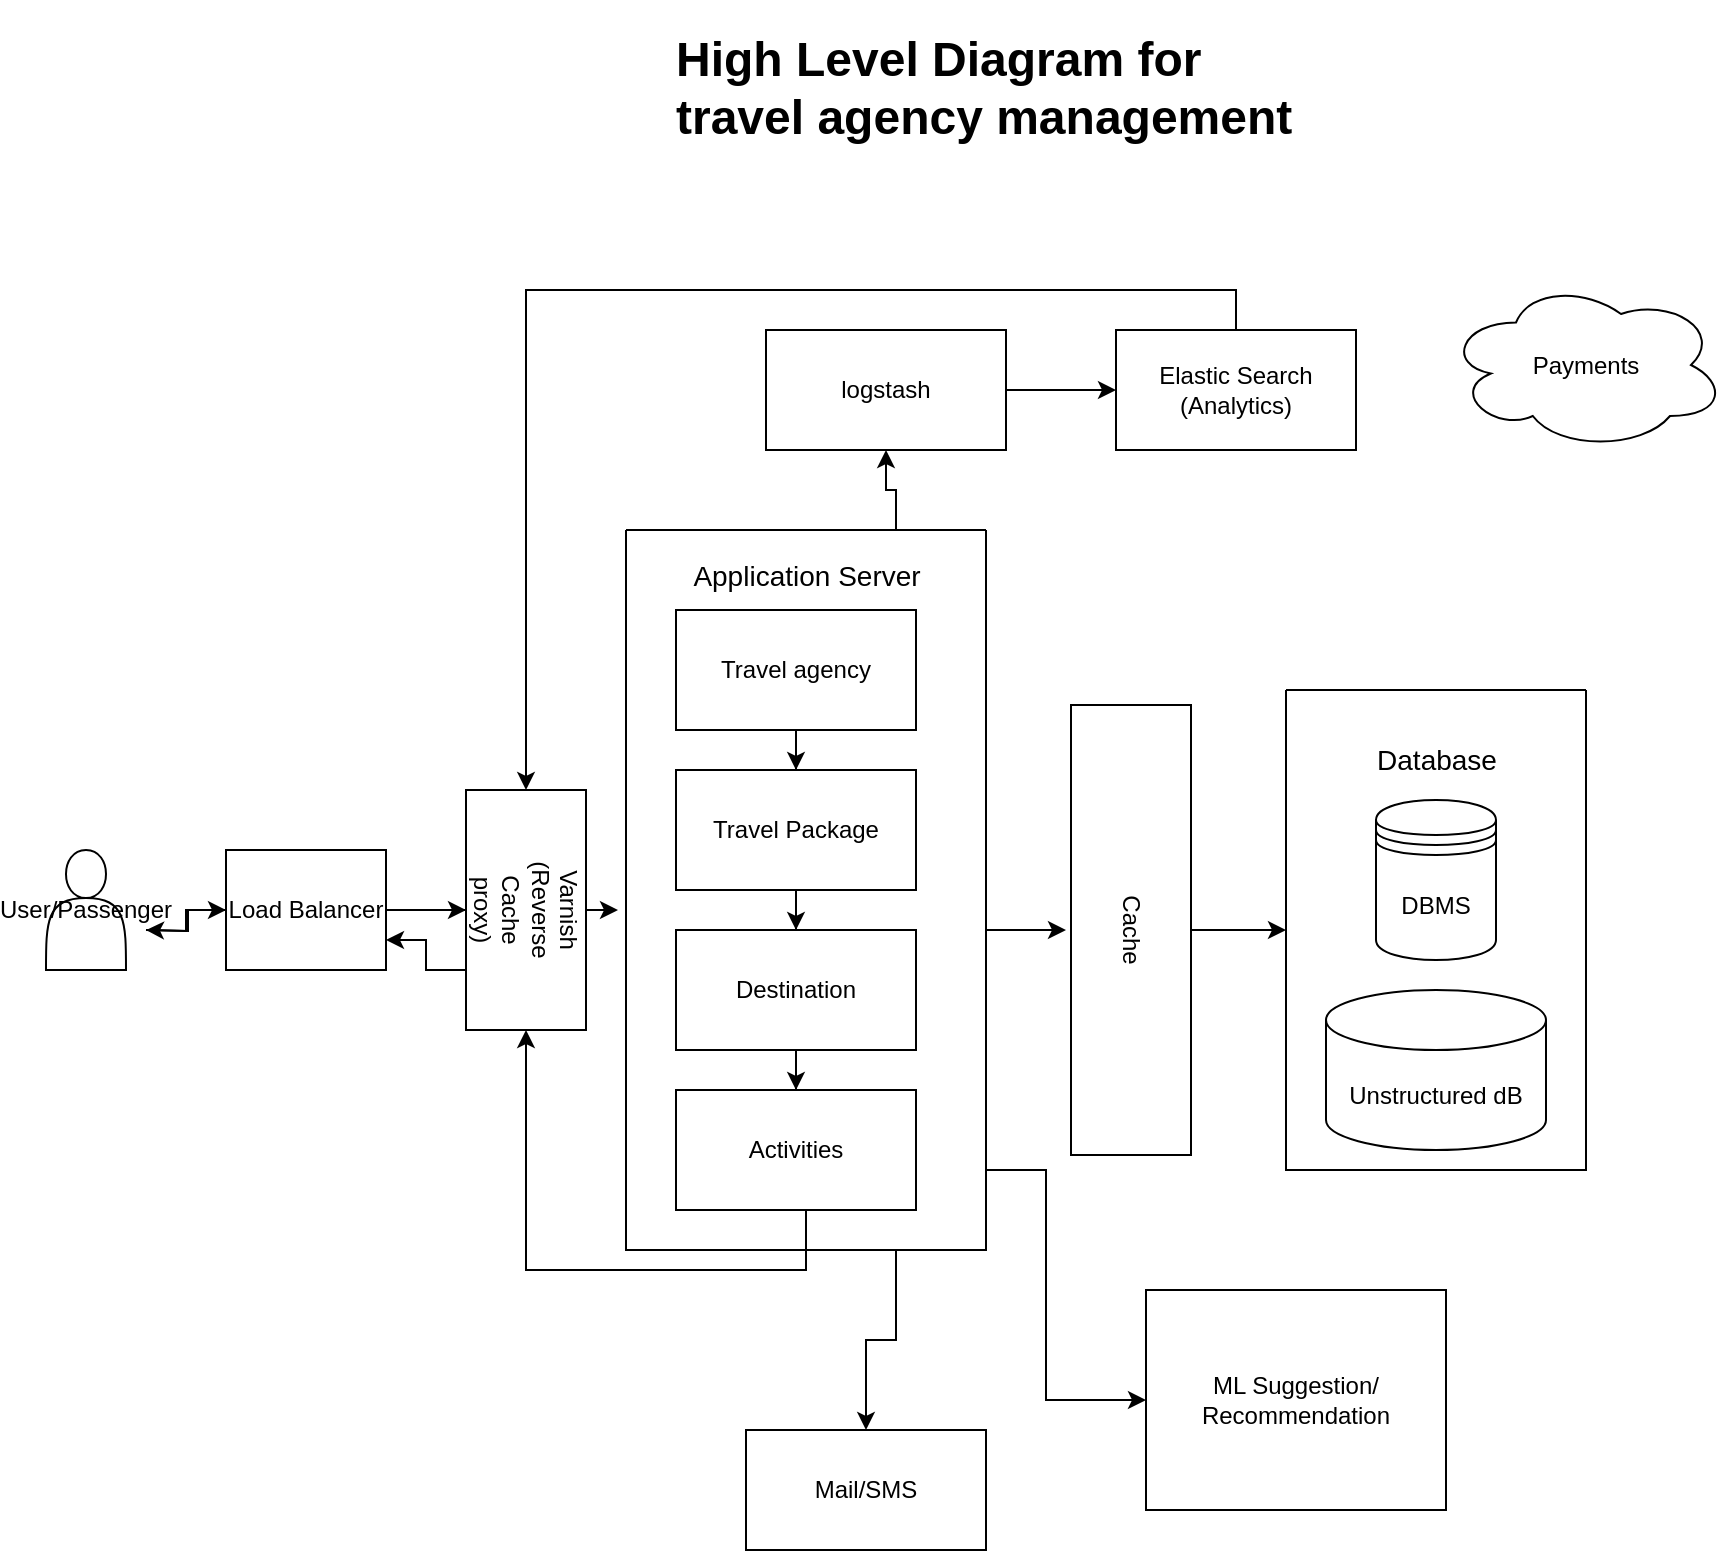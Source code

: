 <mxfile version="21.7.5" type="device">
  <diagram name="Page-1" id="5OJK_XPvDOAbDXRNUU47">
    <mxGraphModel dx="2140" dy="558" grid="1" gridSize="10" guides="1" tooltips="1" connect="1" arrows="1" fold="1" page="1" pageScale="1" pageWidth="850" pageHeight="1100" math="0" shadow="0">
      <root>
        <mxCell id="0" />
        <mxCell id="1" parent="0" />
        <mxCell id="xVHBVLIF-bn0H8TLXXED-4" value="" style="edgeStyle=orthogonalEdgeStyle;rounded=0;orthogonalLoop=1;jettySize=auto;html=1;" edge="1" parent="1" target="xVHBVLIF-bn0H8TLXXED-2">
          <mxGeometry relative="1" as="geometry">
            <mxPoint x="-540" y="555" as="sourcePoint" />
          </mxGeometry>
        </mxCell>
        <mxCell id="xVHBVLIF-bn0H8TLXXED-28" value="" style="edgeStyle=orthogonalEdgeStyle;rounded=0;orthogonalLoop=1;jettySize=auto;html=1;" edge="1" parent="1" source="xVHBVLIF-bn0H8TLXXED-2">
          <mxGeometry relative="1" as="geometry">
            <mxPoint x="-540" y="555" as="targetPoint" />
          </mxGeometry>
        </mxCell>
        <mxCell id="xVHBVLIF-bn0H8TLXXED-60" value="" style="edgeStyle=orthogonalEdgeStyle;rounded=0;orthogonalLoop=1;jettySize=auto;html=1;" edge="1" parent="1" source="xVHBVLIF-bn0H8TLXXED-2" target="xVHBVLIF-bn0H8TLXXED-59">
          <mxGeometry relative="1" as="geometry" />
        </mxCell>
        <mxCell id="xVHBVLIF-bn0H8TLXXED-2" value="Load Balancer" style="rounded=0;whiteSpace=wrap;html=1;" vertex="1" parent="1">
          <mxGeometry x="-500" y="515" width="80" height="60" as="geometry" />
        </mxCell>
        <mxCell id="xVHBVLIF-bn0H8TLXXED-20" value="" style="edgeStyle=orthogonalEdgeStyle;rounded=0;orthogonalLoop=1;jettySize=auto;html=1;" edge="1" parent="1" source="xVHBVLIF-bn0H8TLXXED-5" target="xVHBVLIF-bn0H8TLXXED-6">
          <mxGeometry relative="1" as="geometry" />
        </mxCell>
        <mxCell id="xVHBVLIF-bn0H8TLXXED-5" value="Travel agency" style="rounded=0;whiteSpace=wrap;html=1;" vertex="1" parent="1">
          <mxGeometry x="-275" y="395" width="120" height="60" as="geometry" />
        </mxCell>
        <mxCell id="xVHBVLIF-bn0H8TLXXED-22" value="" style="edgeStyle=orthogonalEdgeStyle;rounded=0;orthogonalLoop=1;jettySize=auto;html=1;" edge="1" parent="1" source="xVHBVLIF-bn0H8TLXXED-6" target="xVHBVLIF-bn0H8TLXXED-7">
          <mxGeometry relative="1" as="geometry" />
        </mxCell>
        <mxCell id="xVHBVLIF-bn0H8TLXXED-6" value="Travel Package" style="rounded=0;whiteSpace=wrap;html=1;" vertex="1" parent="1">
          <mxGeometry x="-275" y="475" width="120" height="60" as="geometry" />
        </mxCell>
        <mxCell id="xVHBVLIF-bn0H8TLXXED-12" value="" style="edgeStyle=orthogonalEdgeStyle;rounded=0;orthogonalLoop=1;jettySize=auto;html=1;" edge="1" parent="1" source="xVHBVLIF-bn0H8TLXXED-7" target="xVHBVLIF-bn0H8TLXXED-8">
          <mxGeometry relative="1" as="geometry" />
        </mxCell>
        <mxCell id="xVHBVLIF-bn0H8TLXXED-7" value="Destination" style="rounded=0;whiteSpace=wrap;html=1;" vertex="1" parent="1">
          <mxGeometry x="-275" y="555" width="120" height="60" as="geometry" />
        </mxCell>
        <mxCell id="xVHBVLIF-bn0H8TLXXED-26" value="" style="edgeStyle=orthogonalEdgeStyle;rounded=0;orthogonalLoop=1;jettySize=auto;html=1;entryX=1;entryY=0.5;entryDx=0;entryDy=0;exitX=0.5;exitY=1;exitDx=0;exitDy=0;" edge="1" parent="1" source="xVHBVLIF-bn0H8TLXXED-43" target="xVHBVLIF-bn0H8TLXXED-59">
          <mxGeometry relative="1" as="geometry">
            <mxPoint x="-275" y="705" as="sourcePoint" />
            <mxPoint x="-360" y="545" as="targetPoint" />
            <Array as="points">
              <mxPoint x="-210" y="725" />
              <mxPoint x="-350" y="725" />
            </Array>
          </mxGeometry>
        </mxCell>
        <mxCell id="xVHBVLIF-bn0H8TLXXED-8" value="Activities" style="rounded=0;whiteSpace=wrap;html=1;" vertex="1" parent="1">
          <mxGeometry x="-275" y="635" width="120" height="60" as="geometry" />
        </mxCell>
        <mxCell id="xVHBVLIF-bn0H8TLXXED-35" value="&lt;font style=&quot;font-size: 14px;&quot;&gt;Application Server&lt;br&gt;&lt;/font&gt;" style="text;html=1;align=center;verticalAlign=middle;resizable=0;points=[];autosize=1;strokeColor=none;fillColor=none;" vertex="1" parent="1">
          <mxGeometry x="-280" y="363" width="140" height="30" as="geometry" />
        </mxCell>
        <mxCell id="xVHBVLIF-bn0H8TLXXED-37" value="" style="endArrow=classic;html=1;rounded=0;exitX=1;exitY=0.5;exitDx=0;exitDy=0;" edge="1" parent="1" source="xVHBVLIF-bn0H8TLXXED-2">
          <mxGeometry width="50" height="50" relative="1" as="geometry">
            <mxPoint x="-190" y="535" as="sourcePoint" />
            <mxPoint x="-360" y="545" as="targetPoint" />
          </mxGeometry>
        </mxCell>
        <mxCell id="xVHBVLIF-bn0H8TLXXED-54" style="edgeStyle=orthogonalEdgeStyle;rounded=0;orthogonalLoop=1;jettySize=auto;html=1;exitX=0.5;exitY=0;exitDx=0;exitDy=0;entryX=0;entryY=0.5;entryDx=0;entryDy=0;" edge="1" parent="1" source="xVHBVLIF-bn0H8TLXXED-40" target="xVHBVLIF-bn0H8TLXXED-47">
          <mxGeometry relative="1" as="geometry" />
        </mxCell>
        <mxCell id="xVHBVLIF-bn0H8TLXXED-40" value="Cache" style="rounded=0;whiteSpace=wrap;html=1;rotation=90;" vertex="1" parent="1">
          <mxGeometry x="-160" y="525" width="225" height="60" as="geometry" />
        </mxCell>
        <mxCell id="xVHBVLIF-bn0H8TLXXED-41" value="" style="endArrow=classic;html=1;rounded=0;" edge="1" parent="1">
          <mxGeometry width="50" height="50" relative="1" as="geometry">
            <mxPoint x="-120" y="555" as="sourcePoint" />
            <mxPoint x="-80" y="555" as="targetPoint" />
          </mxGeometry>
        </mxCell>
        <mxCell id="xVHBVLIF-bn0H8TLXXED-42" value="Payments " style="rounded=0;whiteSpace=wrap;html=1;shape=cloud;perimeter=ellipsePerimeter;" vertex="1" parent="1">
          <mxGeometry x="110" y="230" width="140" height="85" as="geometry" />
        </mxCell>
        <mxCell id="xVHBVLIF-bn0H8TLXXED-58" style="edgeStyle=orthogonalEdgeStyle;rounded=0;orthogonalLoop=1;jettySize=auto;html=1;exitX=0.75;exitY=0;exitDx=0;exitDy=0;entryX=0.5;entryY=1;entryDx=0;entryDy=0;" edge="1" parent="1" source="xVHBVLIF-bn0H8TLXXED-43" target="xVHBVLIF-bn0H8TLXXED-55">
          <mxGeometry relative="1" as="geometry" />
        </mxCell>
        <mxCell id="xVHBVLIF-bn0H8TLXXED-67" style="edgeStyle=orthogonalEdgeStyle;rounded=0;orthogonalLoop=1;jettySize=auto;html=1;exitX=0.75;exitY=1;exitDx=0;exitDy=0;entryX=0.5;entryY=0;entryDx=0;entryDy=0;" edge="1" parent="1" source="xVHBVLIF-bn0H8TLXXED-43" target="xVHBVLIF-bn0H8TLXXED-66">
          <mxGeometry relative="1" as="geometry" />
        </mxCell>
        <mxCell id="xVHBVLIF-bn0H8TLXXED-73" style="edgeStyle=orthogonalEdgeStyle;rounded=0;orthogonalLoop=1;jettySize=auto;html=1;exitX=1;exitY=1;exitDx=0;exitDy=0;entryX=0;entryY=0.5;entryDx=0;entryDy=0;" edge="1" parent="1" source="xVHBVLIF-bn0H8TLXXED-43" target="xVHBVLIF-bn0H8TLXXED-72">
          <mxGeometry relative="1" as="geometry">
            <Array as="points">
              <mxPoint x="-120" y="675" />
              <mxPoint x="-90" y="675" />
              <mxPoint x="-90" y="790" />
            </Array>
          </mxGeometry>
        </mxCell>
        <mxCell id="xVHBVLIF-bn0H8TLXXED-43" value="" style="swimlane;startSize=0;" vertex="1" parent="1">
          <mxGeometry x="-300" y="355" width="180" height="360" as="geometry" />
        </mxCell>
        <mxCell id="xVHBVLIF-bn0H8TLXXED-46" value="" style="endArrow=none;html=1;rounded=0;" edge="1" parent="xVHBVLIF-bn0H8TLXXED-43">
          <mxGeometry width="50" height="50" relative="1" as="geometry">
            <mxPoint x="90" y="360" as="sourcePoint" />
            <mxPoint x="90" y="340" as="targetPoint" />
          </mxGeometry>
        </mxCell>
        <mxCell id="xVHBVLIF-bn0H8TLXXED-47" value="" style="swimlane;startSize=0;" vertex="1" parent="1">
          <mxGeometry x="30" y="435" width="150" height="240" as="geometry" />
        </mxCell>
        <mxCell id="xVHBVLIF-bn0H8TLXXED-50" value="&lt;font style=&quot;font-size: 14px;&quot;&gt;Database&lt;/font&gt;" style="text;html=1;align=center;verticalAlign=middle;resizable=0;points=[];autosize=1;strokeColor=none;fillColor=none;" vertex="1" parent="xVHBVLIF-bn0H8TLXXED-47">
          <mxGeometry x="35" y="20" width="80" height="30" as="geometry" />
        </mxCell>
        <mxCell id="xVHBVLIF-bn0H8TLXXED-74" value="DBMS" style="shape=datastore;whiteSpace=wrap;html=1;boundedLbl=1;backgroundOutline=1;size=15;" vertex="1" parent="xVHBVLIF-bn0H8TLXXED-47">
          <mxGeometry x="45" y="55" width="60" height="80" as="geometry" />
        </mxCell>
        <mxCell id="xVHBVLIF-bn0H8TLXXED-75" value="Unstructured dB" style="shape=cylinder3;whiteSpace=wrap;html=1;boundedLbl=1;backgroundOutline=1;size=15;" vertex="1" parent="xVHBVLIF-bn0H8TLXXED-47">
          <mxGeometry x="20" y="150" width="110" height="80" as="geometry" />
        </mxCell>
        <mxCell id="xVHBVLIF-bn0H8TLXXED-57" value="" style="edgeStyle=orthogonalEdgeStyle;rounded=0;orthogonalLoop=1;jettySize=auto;html=1;" edge="1" parent="1" source="xVHBVLIF-bn0H8TLXXED-55" target="xVHBVLIF-bn0H8TLXXED-56">
          <mxGeometry relative="1" as="geometry" />
        </mxCell>
        <mxCell id="xVHBVLIF-bn0H8TLXXED-55" value="logstash" style="rounded=0;whiteSpace=wrap;html=1;" vertex="1" parent="1">
          <mxGeometry x="-230" y="255" width="120" height="60" as="geometry" />
        </mxCell>
        <mxCell id="xVHBVLIF-bn0H8TLXXED-61" style="edgeStyle=orthogonalEdgeStyle;rounded=0;orthogonalLoop=1;jettySize=auto;html=1;exitX=0.5;exitY=0;exitDx=0;exitDy=0;" edge="1" parent="1" source="xVHBVLIF-bn0H8TLXXED-56" target="xVHBVLIF-bn0H8TLXXED-59">
          <mxGeometry relative="1" as="geometry" />
        </mxCell>
        <mxCell id="xVHBVLIF-bn0H8TLXXED-56" value="Elastic Search &lt;br&gt;(Analytics)" style="rounded=0;whiteSpace=wrap;html=1;" vertex="1" parent="1">
          <mxGeometry x="-55" y="255" width="120" height="60" as="geometry" />
        </mxCell>
        <mxCell id="xVHBVLIF-bn0H8TLXXED-65" style="edgeStyle=orthogonalEdgeStyle;rounded=0;orthogonalLoop=1;jettySize=auto;html=1;exitX=0.5;exitY=0;exitDx=0;exitDy=0;entryX=-0.022;entryY=0.528;entryDx=0;entryDy=0;entryPerimeter=0;" edge="1" parent="1" source="xVHBVLIF-bn0H8TLXXED-59" target="xVHBVLIF-bn0H8TLXXED-43">
          <mxGeometry relative="1" as="geometry" />
        </mxCell>
        <mxCell id="xVHBVLIF-bn0H8TLXXED-71" style="edgeStyle=orthogonalEdgeStyle;rounded=0;orthogonalLoop=1;jettySize=auto;html=1;exitX=0.75;exitY=1;exitDx=0;exitDy=0;entryX=1;entryY=0.75;entryDx=0;entryDy=0;" edge="1" parent="1" source="xVHBVLIF-bn0H8TLXXED-59" target="xVHBVLIF-bn0H8TLXXED-2">
          <mxGeometry relative="1" as="geometry" />
        </mxCell>
        <mxCell id="xVHBVLIF-bn0H8TLXXED-59" value="Varnish&lt;br&gt;(Reverse&lt;br&gt;Cache&lt;br&gt;proxy)" style="whiteSpace=wrap;html=1;rounded=0;rotation=90;" vertex="1" parent="1">
          <mxGeometry x="-410" y="515" width="120" height="60" as="geometry" />
        </mxCell>
        <mxCell id="xVHBVLIF-bn0H8TLXXED-66" value="Mail/SMS" style="rounded=0;whiteSpace=wrap;html=1;" vertex="1" parent="1">
          <mxGeometry x="-240" y="805" width="120" height="60" as="geometry" />
        </mxCell>
        <mxCell id="xVHBVLIF-bn0H8TLXXED-72" value="ML Suggestion/ Recommendation" style="rounded=0;whiteSpace=wrap;html=1;" vertex="1" parent="1">
          <mxGeometry x="-40" y="735" width="150" height="110" as="geometry" />
        </mxCell>
        <mxCell id="xVHBVLIF-bn0H8TLXXED-76" value="User/Passenger" style="shape=actor;whiteSpace=wrap;html=1;" vertex="1" parent="1">
          <mxGeometry x="-590" y="515" width="40" height="60" as="geometry" />
        </mxCell>
        <mxCell id="xVHBVLIF-bn0H8TLXXED-79" value="&lt;h1&gt;High Level Diagram for travel agency management&lt;br&gt;&lt;/h1&gt;" style="text;html=1;strokeColor=none;fillColor=none;spacing=5;spacingTop=-20;whiteSpace=wrap;overflow=hidden;rounded=0;" vertex="1" parent="1">
          <mxGeometry x="-280" y="100" width="335" height="80" as="geometry" />
        </mxCell>
      </root>
    </mxGraphModel>
  </diagram>
</mxfile>

